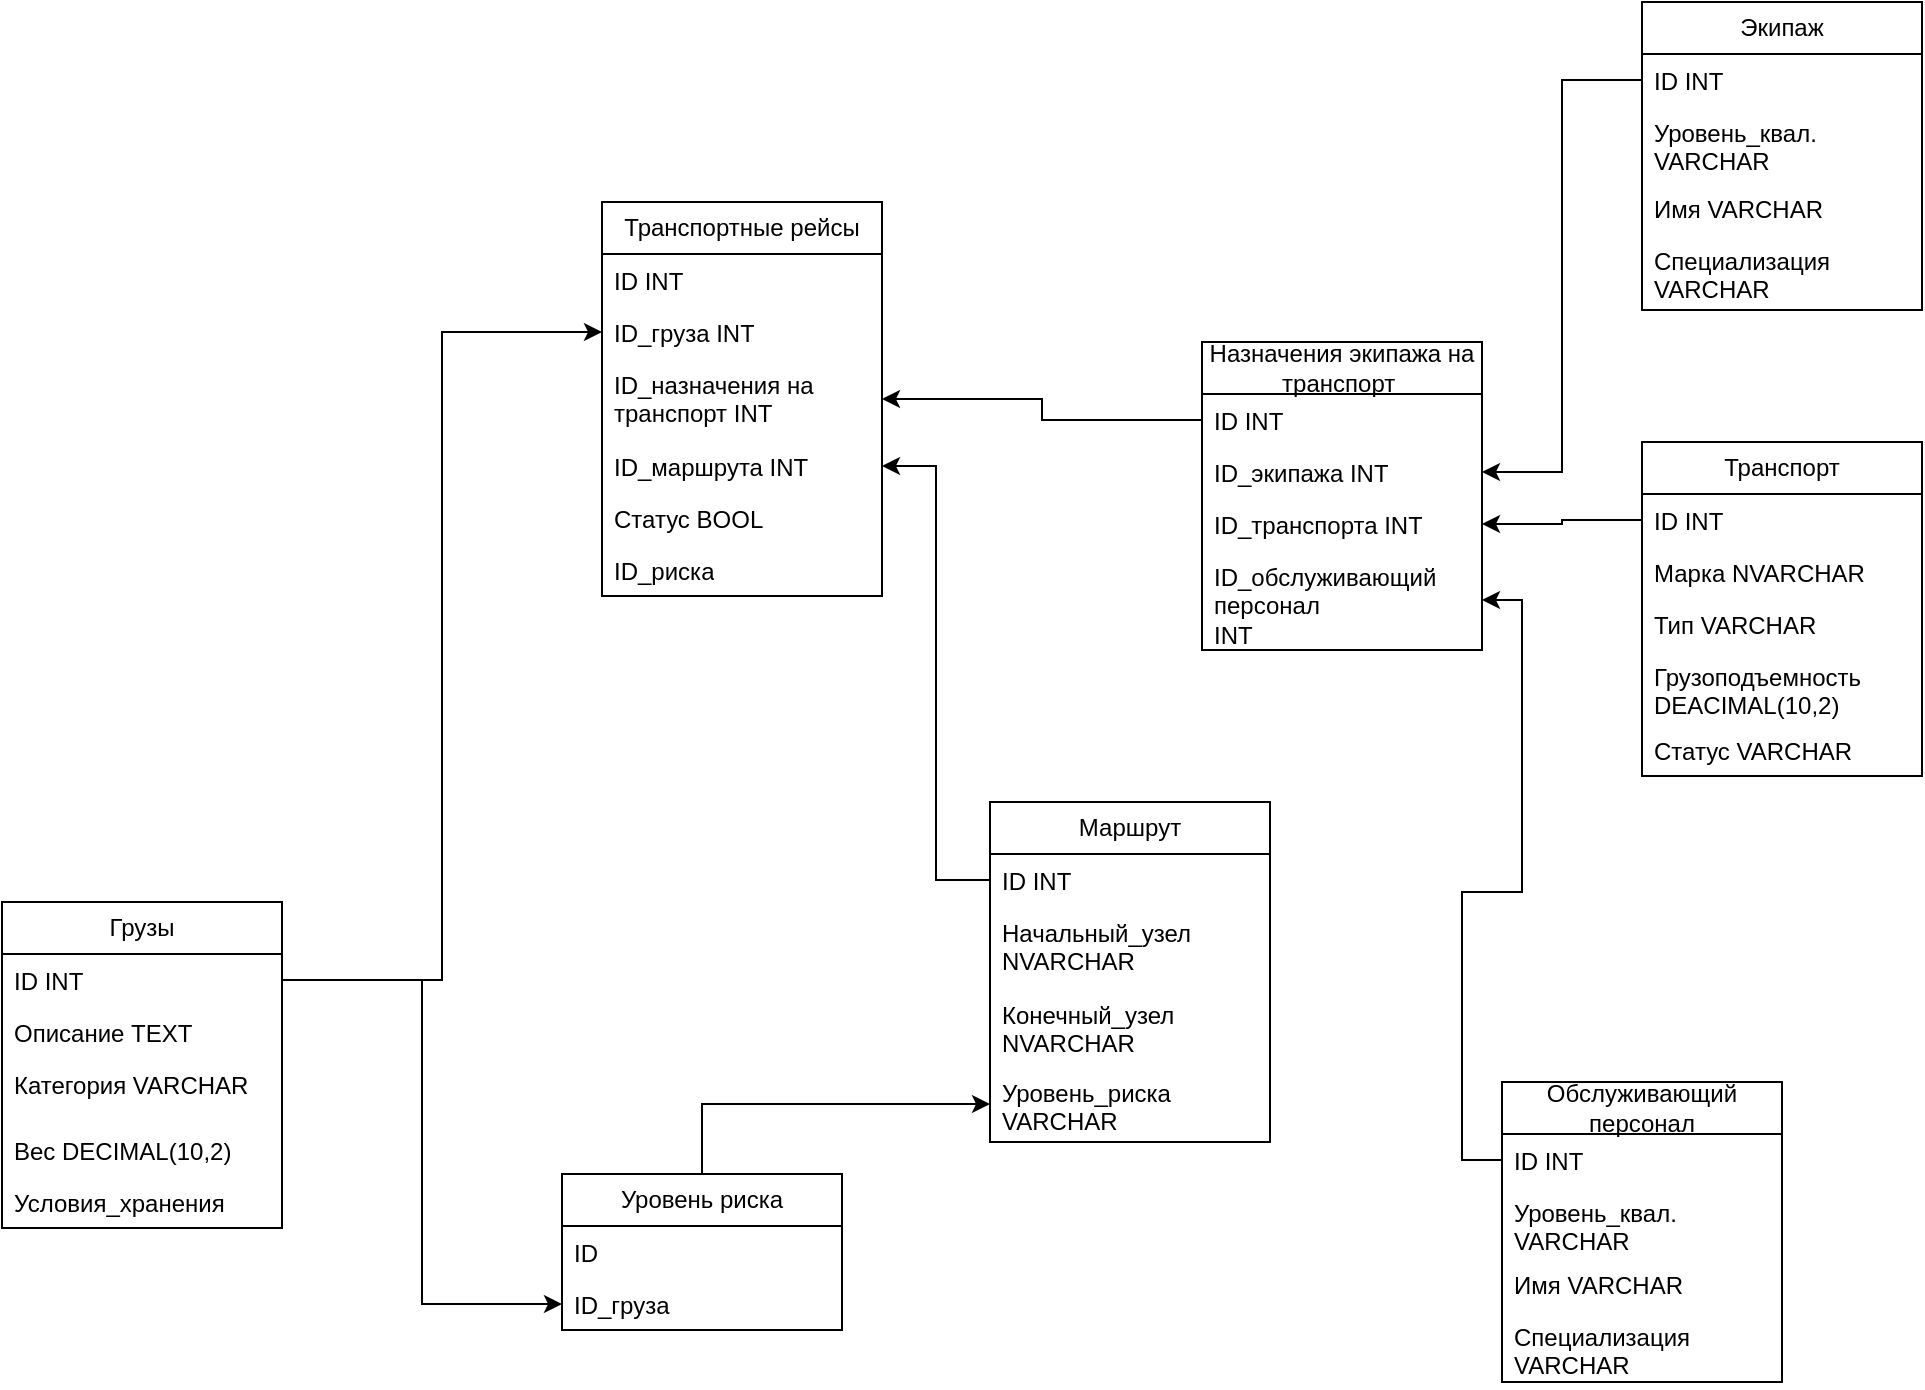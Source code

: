 <mxfile version="26.1.1">
  <diagram name="Страница — 1" id="Ns6V6-b36WGrRCcwKtfp">
    <mxGraphModel dx="2261" dy="2043" grid="1" gridSize="10" guides="1" tooltips="1" connect="1" arrows="1" fold="1" page="1" pageScale="1" pageWidth="827" pageHeight="1169" math="0" shadow="0">
      <root>
        <mxCell id="0" />
        <mxCell id="1" parent="0" />
        <mxCell id="1xwBwhVuU44Af1zx4qzp-1" value="Грузы" style="swimlane;fontStyle=0;childLayout=stackLayout;horizontal=1;startSize=26;fillColor=none;horizontalStack=0;resizeParent=1;resizeParentMax=0;resizeLast=0;collapsible=1;marginBottom=0;whiteSpace=wrap;html=1;" vertex="1" parent="1">
          <mxGeometry x="-150" y="200" width="140" height="163" as="geometry" />
        </mxCell>
        <mxCell id="1xwBwhVuU44Af1zx4qzp-2" value="ID INT" style="text;strokeColor=none;fillColor=none;align=left;verticalAlign=top;spacingLeft=4;spacingRight=4;overflow=hidden;rotatable=0;points=[[0,0.5],[1,0.5]];portConstraint=eastwest;whiteSpace=wrap;html=1;" vertex="1" parent="1xwBwhVuU44Af1zx4qzp-1">
          <mxGeometry y="26" width="140" height="26" as="geometry" />
        </mxCell>
        <mxCell id="1xwBwhVuU44Af1zx4qzp-3" value="Описание TEXT" style="text;strokeColor=none;fillColor=none;align=left;verticalAlign=top;spacingLeft=4;spacingRight=4;overflow=hidden;rotatable=0;points=[[0,0.5],[1,0.5]];portConstraint=eastwest;whiteSpace=wrap;html=1;" vertex="1" parent="1xwBwhVuU44Af1zx4qzp-1">
          <mxGeometry y="52" width="140" height="26" as="geometry" />
        </mxCell>
        <mxCell id="1xwBwhVuU44Af1zx4qzp-4" value="Категория VARCHAR&lt;div&gt;&lt;br&gt;&lt;/div&gt;" style="text;strokeColor=none;fillColor=none;align=left;verticalAlign=top;spacingLeft=4;spacingRight=4;overflow=hidden;rotatable=0;points=[[0,0.5],[1,0.5]];portConstraint=eastwest;whiteSpace=wrap;html=1;" vertex="1" parent="1xwBwhVuU44Af1zx4qzp-1">
          <mxGeometry y="78" width="140" height="33" as="geometry" />
        </mxCell>
        <mxCell id="1xwBwhVuU44Af1zx4qzp-26" value="Вес DECIMAL(10,2)" style="text;strokeColor=none;fillColor=none;align=left;verticalAlign=top;spacingLeft=4;spacingRight=4;overflow=hidden;rotatable=0;points=[[0,0.5],[1,0.5]];portConstraint=eastwest;whiteSpace=wrap;html=1;" vertex="1" parent="1xwBwhVuU44Af1zx4qzp-1">
          <mxGeometry y="111" width="140" height="26" as="geometry" />
        </mxCell>
        <mxCell id="1xwBwhVuU44Af1zx4qzp-27" value="Условия_хранения&lt;div&gt;&lt;br&gt;&lt;/div&gt;" style="text;strokeColor=none;fillColor=none;align=left;verticalAlign=top;spacingLeft=4;spacingRight=4;overflow=hidden;rotatable=0;points=[[0,0.5],[1,0.5]];portConstraint=eastwest;whiteSpace=wrap;html=1;" vertex="1" parent="1xwBwhVuU44Af1zx4qzp-1">
          <mxGeometry y="137" width="140" height="26" as="geometry" />
        </mxCell>
        <mxCell id="1xwBwhVuU44Af1zx4qzp-5" value="Назначения экипажа на транспорт&amp;nbsp;" style="swimlane;fontStyle=0;childLayout=stackLayout;horizontal=1;startSize=26;fillColor=none;horizontalStack=0;resizeParent=1;resizeParentMax=0;resizeLast=0;collapsible=1;marginBottom=0;whiteSpace=wrap;html=1;" vertex="1" parent="1">
          <mxGeometry x="450" y="-80" width="140" height="154" as="geometry" />
        </mxCell>
        <mxCell id="1xwBwhVuU44Af1zx4qzp-6" value="ID INT" style="text;strokeColor=none;fillColor=none;align=left;verticalAlign=top;spacingLeft=4;spacingRight=4;overflow=hidden;rotatable=0;points=[[0,0.5],[1,0.5]];portConstraint=eastwest;whiteSpace=wrap;html=1;" vertex="1" parent="1xwBwhVuU44Af1zx4qzp-5">
          <mxGeometry y="26" width="140" height="26" as="geometry" />
        </mxCell>
        <mxCell id="1xwBwhVuU44Af1zx4qzp-7" value="ID_экипажа INT" style="text;strokeColor=none;fillColor=none;align=left;verticalAlign=top;spacingLeft=4;spacingRight=4;overflow=hidden;rotatable=0;points=[[0,0.5],[1,0.5]];portConstraint=eastwest;whiteSpace=wrap;html=1;" vertex="1" parent="1xwBwhVuU44Af1zx4qzp-5">
          <mxGeometry y="52" width="140" height="26" as="geometry" />
        </mxCell>
        <mxCell id="1xwBwhVuU44Af1zx4qzp-8" value="ID_транспорта INT" style="text;strokeColor=none;fillColor=none;align=left;verticalAlign=top;spacingLeft=4;spacingRight=4;overflow=hidden;rotatable=0;points=[[0,0.5],[1,0.5]];portConstraint=eastwest;whiteSpace=wrap;html=1;" vertex="1" parent="1xwBwhVuU44Af1zx4qzp-5">
          <mxGeometry y="78" width="140" height="26" as="geometry" />
        </mxCell>
        <mxCell id="1xwBwhVuU44Af1zx4qzp-56" value="ID_обслуживающий персонал&lt;div&gt;INT&lt;/div&gt;" style="text;strokeColor=none;fillColor=none;align=left;verticalAlign=top;spacingLeft=4;spacingRight=4;overflow=hidden;rotatable=0;points=[[0,0.5],[1,0.5]];portConstraint=eastwest;whiteSpace=wrap;html=1;" vertex="1" parent="1xwBwhVuU44Af1zx4qzp-5">
          <mxGeometry y="104" width="140" height="50" as="geometry" />
        </mxCell>
        <mxCell id="1xwBwhVuU44Af1zx4qzp-9" value="Маршрут" style="swimlane;fontStyle=0;childLayout=stackLayout;horizontal=1;startSize=26;fillColor=none;horizontalStack=0;resizeParent=1;resizeParentMax=0;resizeLast=0;collapsible=1;marginBottom=0;whiteSpace=wrap;html=1;" vertex="1" parent="1">
          <mxGeometry x="344" y="150" width="140" height="170" as="geometry" />
        </mxCell>
        <mxCell id="1xwBwhVuU44Af1zx4qzp-10" value="ID INT" style="text;strokeColor=none;fillColor=none;align=left;verticalAlign=top;spacingLeft=4;spacingRight=4;overflow=hidden;rotatable=0;points=[[0,0.5],[1,0.5]];portConstraint=eastwest;whiteSpace=wrap;html=1;" vertex="1" parent="1xwBwhVuU44Af1zx4qzp-9">
          <mxGeometry y="26" width="140" height="26" as="geometry" />
        </mxCell>
        <mxCell id="1xwBwhVuU44Af1zx4qzp-11" value="Начальный_узел NVARCHAR" style="text;strokeColor=none;fillColor=none;align=left;verticalAlign=top;spacingLeft=4;spacingRight=4;overflow=hidden;rotatable=0;points=[[0,0.5],[1,0.5]];portConstraint=eastwest;whiteSpace=wrap;html=1;" vertex="1" parent="1xwBwhVuU44Af1zx4qzp-9">
          <mxGeometry y="52" width="140" height="41" as="geometry" />
        </mxCell>
        <mxCell id="1xwBwhVuU44Af1zx4qzp-12" value="Конечный_узел NVARCHAR" style="text;strokeColor=none;fillColor=none;align=left;verticalAlign=top;spacingLeft=4;spacingRight=4;overflow=hidden;rotatable=0;points=[[0,0.5],[1,0.5]];portConstraint=eastwest;whiteSpace=wrap;html=1;" vertex="1" parent="1xwBwhVuU44Af1zx4qzp-9">
          <mxGeometry y="93" width="140" height="39" as="geometry" />
        </mxCell>
        <mxCell id="1xwBwhVuU44Af1zx4qzp-29" value="Уровень_риска VARCHAR" style="text;strokeColor=none;fillColor=none;align=left;verticalAlign=top;spacingLeft=4;spacingRight=4;overflow=hidden;rotatable=0;points=[[0,0.5],[1,0.5]];portConstraint=eastwest;whiteSpace=wrap;html=1;" vertex="1" parent="1xwBwhVuU44Af1zx4qzp-9">
          <mxGeometry y="132" width="140" height="38" as="geometry" />
        </mxCell>
        <mxCell id="1xwBwhVuU44Af1zx4qzp-14" value="Транспорт" style="swimlane;fontStyle=0;childLayout=stackLayout;horizontal=1;startSize=26;fillColor=none;horizontalStack=0;resizeParent=1;resizeParentMax=0;resizeLast=0;collapsible=1;marginBottom=0;whiteSpace=wrap;html=1;" vertex="1" parent="1">
          <mxGeometry x="670" y="-30" width="140" height="167" as="geometry" />
        </mxCell>
        <mxCell id="1xwBwhVuU44Af1zx4qzp-15" value="ID INT" style="text;strokeColor=none;fillColor=none;align=left;verticalAlign=top;spacingLeft=4;spacingRight=4;overflow=hidden;rotatable=0;points=[[0,0.5],[1,0.5]];portConstraint=eastwest;whiteSpace=wrap;html=1;" vertex="1" parent="1xwBwhVuU44Af1zx4qzp-14">
          <mxGeometry y="26" width="140" height="26" as="geometry" />
        </mxCell>
        <mxCell id="1xwBwhVuU44Af1zx4qzp-16" value="Марка NVARCHAR" style="text;strokeColor=none;fillColor=none;align=left;verticalAlign=top;spacingLeft=4;spacingRight=4;overflow=hidden;rotatable=0;points=[[0,0.5],[1,0.5]];portConstraint=eastwest;whiteSpace=wrap;html=1;" vertex="1" parent="1xwBwhVuU44Af1zx4qzp-14">
          <mxGeometry y="52" width="140" height="26" as="geometry" />
        </mxCell>
        <mxCell id="1xwBwhVuU44Af1zx4qzp-49" value="Тип VARCHAR" style="text;strokeColor=none;fillColor=none;align=left;verticalAlign=top;spacingLeft=4;spacingRight=4;overflow=hidden;rotatable=0;points=[[0,0.5],[1,0.5]];portConstraint=eastwest;whiteSpace=wrap;html=1;" vertex="1" parent="1xwBwhVuU44Af1zx4qzp-14">
          <mxGeometry y="78" width="140" height="26" as="geometry" />
        </mxCell>
        <mxCell id="1xwBwhVuU44Af1zx4qzp-50" value="Грузоподъемность DEACIMAL(10,2)" style="text;strokeColor=none;fillColor=none;align=left;verticalAlign=top;spacingLeft=4;spacingRight=4;overflow=hidden;rotatable=0;points=[[0,0.5],[1,0.5]];portConstraint=eastwest;whiteSpace=wrap;html=1;" vertex="1" parent="1xwBwhVuU44Af1zx4qzp-14">
          <mxGeometry y="104" width="140" height="37" as="geometry" />
        </mxCell>
        <mxCell id="1xwBwhVuU44Af1zx4qzp-17" value="Статус VARCHAR" style="text;strokeColor=none;fillColor=none;align=left;verticalAlign=top;spacingLeft=4;spacingRight=4;overflow=hidden;rotatable=0;points=[[0,0.5],[1,0.5]];portConstraint=eastwest;whiteSpace=wrap;html=1;" vertex="1" parent="1xwBwhVuU44Af1zx4qzp-14">
          <mxGeometry y="141" width="140" height="26" as="geometry" />
        </mxCell>
        <mxCell id="1xwBwhVuU44Af1zx4qzp-18" value="Экипаж" style="swimlane;fontStyle=0;childLayout=stackLayout;horizontal=1;startSize=26;fillColor=none;horizontalStack=0;resizeParent=1;resizeParentMax=0;resizeLast=0;collapsible=1;marginBottom=0;whiteSpace=wrap;html=1;" vertex="1" parent="1">
          <mxGeometry x="670" y="-250" width="140" height="154" as="geometry" />
        </mxCell>
        <mxCell id="1xwBwhVuU44Af1zx4qzp-19" value="ID INT" style="text;strokeColor=none;fillColor=none;align=left;verticalAlign=top;spacingLeft=4;spacingRight=4;overflow=hidden;rotatable=0;points=[[0,0.5],[1,0.5]];portConstraint=eastwest;whiteSpace=wrap;html=1;" vertex="1" parent="1xwBwhVuU44Af1zx4qzp-18">
          <mxGeometry y="26" width="140" height="26" as="geometry" />
        </mxCell>
        <mxCell id="1xwBwhVuU44Af1zx4qzp-20" value="Уровень_квал. VARCHAR" style="text;strokeColor=none;fillColor=none;align=left;verticalAlign=top;spacingLeft=4;spacingRight=4;overflow=hidden;rotatable=0;points=[[0,0.5],[1,0.5]];portConstraint=eastwest;whiteSpace=wrap;html=1;" vertex="1" parent="1xwBwhVuU44Af1zx4qzp-18">
          <mxGeometry y="52" width="140" height="38" as="geometry" />
        </mxCell>
        <mxCell id="1xwBwhVuU44Af1zx4qzp-32" value="Имя VARCHAR" style="text;strokeColor=none;fillColor=none;align=left;verticalAlign=top;spacingLeft=4;spacingRight=4;overflow=hidden;rotatable=0;points=[[0,0.5],[1,0.5]];portConstraint=eastwest;whiteSpace=wrap;html=1;" vertex="1" parent="1xwBwhVuU44Af1zx4qzp-18">
          <mxGeometry y="90" width="140" height="26" as="geometry" />
        </mxCell>
        <mxCell id="1xwBwhVuU44Af1zx4qzp-30" value="Специализация VARCHAR" style="text;strokeColor=none;fillColor=none;align=left;verticalAlign=top;spacingLeft=4;spacingRight=4;overflow=hidden;rotatable=0;points=[[0,0.5],[1,0.5]];portConstraint=eastwest;whiteSpace=wrap;html=1;" vertex="1" parent="1xwBwhVuU44Af1zx4qzp-18">
          <mxGeometry y="116" width="140" height="38" as="geometry" />
        </mxCell>
        <mxCell id="1xwBwhVuU44Af1zx4qzp-33" value="Обслуживающий персонал" style="swimlane;fontStyle=0;childLayout=stackLayout;horizontal=1;startSize=26;fillColor=none;horizontalStack=0;resizeParent=1;resizeParentMax=0;resizeLast=0;collapsible=1;marginBottom=0;whiteSpace=wrap;html=1;" vertex="1" parent="1">
          <mxGeometry x="600" y="290" width="140" height="150" as="geometry" />
        </mxCell>
        <mxCell id="1xwBwhVuU44Af1zx4qzp-34" value="ID INT" style="text;strokeColor=none;fillColor=none;align=left;verticalAlign=top;spacingLeft=4;spacingRight=4;overflow=hidden;rotatable=0;points=[[0,0.5],[1,0.5]];portConstraint=eastwest;whiteSpace=wrap;html=1;" vertex="1" parent="1xwBwhVuU44Af1zx4qzp-33">
          <mxGeometry y="26" width="140" height="26" as="geometry" />
        </mxCell>
        <mxCell id="1xwBwhVuU44Af1zx4qzp-35" value="Уровень_квал. VARCHAR" style="text;strokeColor=none;fillColor=none;align=left;verticalAlign=top;spacingLeft=4;spacingRight=4;overflow=hidden;rotatable=0;points=[[0,0.5],[1,0.5]];portConstraint=eastwest;whiteSpace=wrap;html=1;" vertex="1" parent="1xwBwhVuU44Af1zx4qzp-33">
          <mxGeometry y="52" width="140" height="36" as="geometry" />
        </mxCell>
        <mxCell id="1xwBwhVuU44Af1zx4qzp-36" value="Имя VARCHAR" style="text;strokeColor=none;fillColor=none;align=left;verticalAlign=top;spacingLeft=4;spacingRight=4;overflow=hidden;rotatable=0;points=[[0,0.5],[1,0.5]];portConstraint=eastwest;whiteSpace=wrap;html=1;" vertex="1" parent="1xwBwhVuU44Af1zx4qzp-33">
          <mxGeometry y="88" width="140" height="26" as="geometry" />
        </mxCell>
        <mxCell id="1xwBwhVuU44Af1zx4qzp-37" value="Специализация VARCHAR" style="text;strokeColor=none;fillColor=none;align=left;verticalAlign=top;spacingLeft=4;spacingRight=4;overflow=hidden;rotatable=0;points=[[0,0.5],[1,0.5]];portConstraint=eastwest;whiteSpace=wrap;html=1;" vertex="1" parent="1xwBwhVuU44Af1zx4qzp-33">
          <mxGeometry y="114" width="140" height="36" as="geometry" />
        </mxCell>
        <mxCell id="1xwBwhVuU44Af1zx4qzp-42" value="Транспортные рейсы" style="swimlane;fontStyle=0;childLayout=stackLayout;horizontal=1;startSize=26;fillColor=none;horizontalStack=0;resizeParent=1;resizeParentMax=0;resizeLast=0;collapsible=1;marginBottom=0;whiteSpace=wrap;html=1;" vertex="1" parent="1">
          <mxGeometry x="150" y="-150" width="140" height="197" as="geometry" />
        </mxCell>
        <mxCell id="1xwBwhVuU44Af1zx4qzp-43" value="ID INT" style="text;strokeColor=none;fillColor=none;align=left;verticalAlign=top;spacingLeft=4;spacingRight=4;overflow=hidden;rotatable=0;points=[[0,0.5],[1,0.5]];portConstraint=eastwest;whiteSpace=wrap;html=1;" vertex="1" parent="1xwBwhVuU44Af1zx4qzp-42">
          <mxGeometry y="26" width="140" height="26" as="geometry" />
        </mxCell>
        <mxCell id="1xwBwhVuU44Af1zx4qzp-44" value="ID_груза INT" style="text;strokeColor=none;fillColor=none;align=left;verticalAlign=top;spacingLeft=4;spacingRight=4;overflow=hidden;rotatable=0;points=[[0,0.5],[1,0.5]];portConstraint=eastwest;whiteSpace=wrap;html=1;" vertex="1" parent="1xwBwhVuU44Af1zx4qzp-42">
          <mxGeometry y="52" width="140" height="26" as="geometry" />
        </mxCell>
        <mxCell id="1xwBwhVuU44Af1zx4qzp-45" value="ID_назначения на транспорт INT" style="text;strokeColor=none;fillColor=none;align=left;verticalAlign=top;spacingLeft=4;spacingRight=4;overflow=hidden;rotatable=0;points=[[0,0.5],[1,0.5]];portConstraint=eastwest;whiteSpace=wrap;html=1;" vertex="1" parent="1xwBwhVuU44Af1zx4qzp-42">
          <mxGeometry y="78" width="140" height="41" as="geometry" />
        </mxCell>
        <mxCell id="1xwBwhVuU44Af1zx4qzp-46" value="ID_маршрута INT" style="text;strokeColor=none;fillColor=none;align=left;verticalAlign=top;spacingLeft=4;spacingRight=4;overflow=hidden;rotatable=0;points=[[0,0.5],[1,0.5]];portConstraint=eastwest;whiteSpace=wrap;html=1;" vertex="1" parent="1xwBwhVuU44Af1zx4qzp-42">
          <mxGeometry y="119" width="140" height="26" as="geometry" />
        </mxCell>
        <mxCell id="1xwBwhVuU44Af1zx4qzp-48" value="Статус BOOL" style="text;strokeColor=none;fillColor=none;align=left;verticalAlign=top;spacingLeft=4;spacingRight=4;overflow=hidden;rotatable=0;points=[[0,0.5],[1,0.5]];portConstraint=eastwest;whiteSpace=wrap;html=1;" vertex="1" parent="1xwBwhVuU44Af1zx4qzp-42">
          <mxGeometry y="145" width="140" height="26" as="geometry" />
        </mxCell>
        <mxCell id="1xwBwhVuU44Af1zx4qzp-68" value="ID_риска" style="text;strokeColor=none;fillColor=none;align=left;verticalAlign=top;spacingLeft=4;spacingRight=4;overflow=hidden;rotatable=0;points=[[0,0.5],[1,0.5]];portConstraint=eastwest;whiteSpace=wrap;html=1;" vertex="1" parent="1xwBwhVuU44Af1zx4qzp-42">
          <mxGeometry y="171" width="140" height="26" as="geometry" />
        </mxCell>
        <mxCell id="1xwBwhVuU44Af1zx4qzp-52" style="edgeStyle=orthogonalEdgeStyle;rounded=0;orthogonalLoop=1;jettySize=auto;html=1;entryX=1;entryY=0.5;entryDx=0;entryDy=0;" edge="1" parent="1" source="1xwBwhVuU44Af1zx4qzp-15" target="1xwBwhVuU44Af1zx4qzp-8">
          <mxGeometry relative="1" as="geometry" />
        </mxCell>
        <mxCell id="1xwBwhVuU44Af1zx4qzp-53" style="edgeStyle=orthogonalEdgeStyle;rounded=0;orthogonalLoop=1;jettySize=auto;html=1;exitX=0;exitY=0.5;exitDx=0;exitDy=0;entryX=1;entryY=0.5;entryDx=0;entryDy=0;" edge="1" parent="1" source="1xwBwhVuU44Af1zx4qzp-19" target="1xwBwhVuU44Af1zx4qzp-7">
          <mxGeometry relative="1" as="geometry" />
        </mxCell>
        <mxCell id="1xwBwhVuU44Af1zx4qzp-54" style="edgeStyle=orthogonalEdgeStyle;rounded=0;orthogonalLoop=1;jettySize=auto;html=1;entryX=0;entryY=0.5;entryDx=0;entryDy=0;" edge="1" parent="1" source="1xwBwhVuU44Af1zx4qzp-2" target="1xwBwhVuU44Af1zx4qzp-44">
          <mxGeometry relative="1" as="geometry" />
        </mxCell>
        <mxCell id="1xwBwhVuU44Af1zx4qzp-55" style="edgeStyle=orthogonalEdgeStyle;rounded=0;orthogonalLoop=1;jettySize=auto;html=1;entryX=1;entryY=0.5;entryDx=0;entryDy=0;" edge="1" parent="1" source="1xwBwhVuU44Af1zx4qzp-10" target="1xwBwhVuU44Af1zx4qzp-46">
          <mxGeometry relative="1" as="geometry" />
        </mxCell>
        <mxCell id="1xwBwhVuU44Af1zx4qzp-57" style="edgeStyle=orthogonalEdgeStyle;rounded=0;orthogonalLoop=1;jettySize=auto;html=1;entryX=1;entryY=0.5;entryDx=0;entryDy=0;" edge="1" parent="1" source="1xwBwhVuU44Af1zx4qzp-34" target="1xwBwhVuU44Af1zx4qzp-56">
          <mxGeometry relative="1" as="geometry" />
        </mxCell>
        <mxCell id="1xwBwhVuU44Af1zx4qzp-58" style="edgeStyle=orthogonalEdgeStyle;rounded=0;orthogonalLoop=1;jettySize=auto;html=1;exitX=0;exitY=0.5;exitDx=0;exitDy=0;entryX=1;entryY=0.5;entryDx=0;entryDy=0;" edge="1" parent="1" source="1xwBwhVuU44Af1zx4qzp-6" target="1xwBwhVuU44Af1zx4qzp-45">
          <mxGeometry relative="1" as="geometry" />
        </mxCell>
        <mxCell id="1xwBwhVuU44Af1zx4qzp-71" style="edgeStyle=orthogonalEdgeStyle;rounded=0;orthogonalLoop=1;jettySize=auto;html=1;entryX=0;entryY=0.5;entryDx=0;entryDy=0;" edge="1" parent="1" source="1xwBwhVuU44Af1zx4qzp-61" target="1xwBwhVuU44Af1zx4qzp-29">
          <mxGeometry relative="1" as="geometry" />
        </mxCell>
        <mxCell id="1xwBwhVuU44Af1zx4qzp-61" value="Уровень риска" style="swimlane;fontStyle=0;childLayout=stackLayout;horizontal=1;startSize=26;fillColor=none;horizontalStack=0;resizeParent=1;resizeParentMax=0;resizeLast=0;collapsible=1;marginBottom=0;whiteSpace=wrap;html=1;" vertex="1" parent="1">
          <mxGeometry x="130" y="336" width="140" height="78" as="geometry" />
        </mxCell>
        <mxCell id="1xwBwhVuU44Af1zx4qzp-62" value="ID" style="text;strokeColor=none;fillColor=none;align=left;verticalAlign=top;spacingLeft=4;spacingRight=4;overflow=hidden;rotatable=0;points=[[0,0.5],[1,0.5]];portConstraint=eastwest;whiteSpace=wrap;html=1;" vertex="1" parent="1xwBwhVuU44Af1zx4qzp-61">
          <mxGeometry y="26" width="140" height="26" as="geometry" />
        </mxCell>
        <mxCell id="1xwBwhVuU44Af1zx4qzp-64" value="ID_груза" style="text;strokeColor=none;fillColor=none;align=left;verticalAlign=top;spacingLeft=4;spacingRight=4;overflow=hidden;rotatable=0;points=[[0,0.5],[1,0.5]];portConstraint=eastwest;whiteSpace=wrap;html=1;" vertex="1" parent="1xwBwhVuU44Af1zx4qzp-61">
          <mxGeometry y="52" width="140" height="26" as="geometry" />
        </mxCell>
        <mxCell id="1xwBwhVuU44Af1zx4qzp-67" style="edgeStyle=orthogonalEdgeStyle;rounded=0;orthogonalLoop=1;jettySize=auto;html=1;entryX=0;entryY=0.5;entryDx=0;entryDy=0;" edge="1" parent="1" source="1xwBwhVuU44Af1zx4qzp-2" target="1xwBwhVuU44Af1zx4qzp-64">
          <mxGeometry relative="1" as="geometry" />
        </mxCell>
      </root>
    </mxGraphModel>
  </diagram>
</mxfile>
